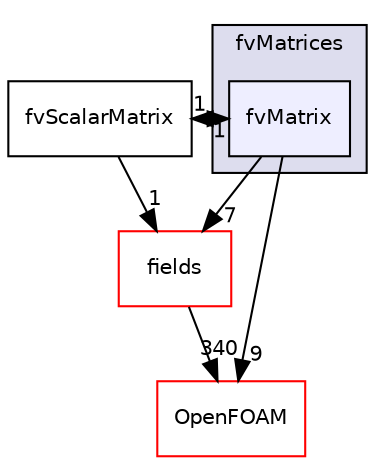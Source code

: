 digraph "src/finiteVolume/fvMatrices/fvMatrix" {
  bgcolor=transparent;
  compound=true
  node [ fontsize="10", fontname="Helvetica"];
  edge [ labelfontsize="10", labelfontname="Helvetica"];
  subgraph clusterdir_5d57e3901430bcc99a7ddac11a899224 {
    graph [ bgcolor="#ddddee", pencolor="black", label="fvMatrices" fontname="Helvetica", fontsize="10", URL="dir_5d57e3901430bcc99a7ddac11a899224.html"]
  dir_5629422dceaeda8814a0a70fdd7e3220 [shape=box, label="fvMatrix", style="filled", fillcolor="#eeeeff", pencolor="black", URL="dir_5629422dceaeda8814a0a70fdd7e3220.html"];
  }
  dir_25ab4a83a983f7bb7a38b7f63bb141b7 [shape=box label="fields" color="red" URL="dir_25ab4a83a983f7bb7a38b7f63bb141b7.html"];
  dir_5528bcc0c6e6e57a0e06f5fc4a857677 [shape=box label="fvScalarMatrix" URL="dir_5528bcc0c6e6e57a0e06f5fc4a857677.html"];
  dir_c5473ff19b20e6ec4dfe5c310b3778a8 [shape=box label="OpenFOAM" color="red" URL="dir_c5473ff19b20e6ec4dfe5c310b3778a8.html"];
  dir_25ab4a83a983f7bb7a38b7f63bb141b7->dir_c5473ff19b20e6ec4dfe5c310b3778a8 [headlabel="340", labeldistance=1.5 headhref="dir_000931_001950.html"];
  dir_5528bcc0c6e6e57a0e06f5fc4a857677->dir_25ab4a83a983f7bb7a38b7f63bb141b7 [headlabel="1", labeldistance=1.5 headhref="dir_001113_000931.html"];
  dir_5528bcc0c6e6e57a0e06f5fc4a857677->dir_5629422dceaeda8814a0a70fdd7e3220 [headlabel="1", labeldistance=1.5 headhref="dir_001113_001112.html"];
  dir_5629422dceaeda8814a0a70fdd7e3220->dir_25ab4a83a983f7bb7a38b7f63bb141b7 [headlabel="7", labeldistance=1.5 headhref="dir_001112_000931.html"];
  dir_5629422dceaeda8814a0a70fdd7e3220->dir_5528bcc0c6e6e57a0e06f5fc4a857677 [headlabel="1", labeldistance=1.5 headhref="dir_001112_001113.html"];
  dir_5629422dceaeda8814a0a70fdd7e3220->dir_c5473ff19b20e6ec4dfe5c310b3778a8 [headlabel="9", labeldistance=1.5 headhref="dir_001112_001950.html"];
}

